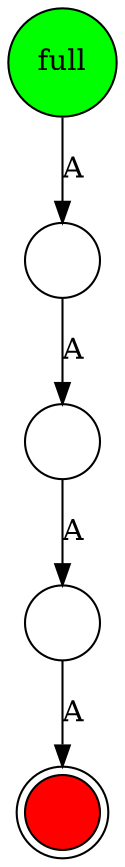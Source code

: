 digraph G {
node [shape = circle]
0[label="full", style=filled, fillcolor=green]
0 -> 4 [label="A"]; 

1[label="", shape = doublecircle, style=filled, fillcolor=red]
2[label=""]
2 -> 1 [label="A"]; 

3[label=""]
3 -> 2 [label="A"]; 

4[label=""]
4 -> 3 [label="A"]; 

}
